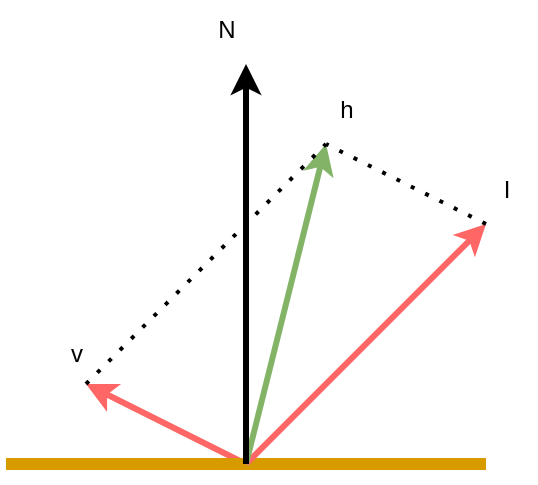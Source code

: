 <mxfile version="21.2.8" type="device">
  <diagram name="第 1 页" id="cfa7K3eRoZ7wl3YHQvLE">
    <mxGraphModel dx="525" dy="312" grid="1" gridSize="10" guides="1" tooltips="1" connect="1" arrows="1" fold="1" page="1" pageScale="1" pageWidth="827" pageHeight="1169" math="0" shadow="0">
      <root>
        <mxCell id="0" />
        <mxCell id="1" parent="0" />
        <mxCell id="WuzUjPwzap48s7y0L0xy-1" value="" style="endArrow=classic;html=1;strokeWidth=3;rounded=0;fillColor=#ffe6cc;strokeColor=#FF6666;" edge="1" parent="1">
          <mxGeometry width="50" height="50" relative="1" as="geometry">
            <mxPoint x="400" y="400" as="sourcePoint" />
            <mxPoint x="320" y="360" as="targetPoint" />
          </mxGeometry>
        </mxCell>
        <mxCell id="WuzUjPwzap48s7y0L0xy-2" value="" style="endArrow=none;html=1;rounded=0;strokeWidth=6;fillColor=#ffe6cc;strokeColor=#d79b00;" edge="1" parent="1">
          <mxGeometry width="50" height="50" relative="1" as="geometry">
            <mxPoint x="280" y="400" as="sourcePoint" />
            <mxPoint x="520" y="400" as="targetPoint" />
          </mxGeometry>
        </mxCell>
        <mxCell id="WuzUjPwzap48s7y0L0xy-3" value="" style="endArrow=classic;html=1;strokeWidth=3;rounded=0;fillColor=#f8cecc;strokeColor=#FF6666;" edge="1" parent="1">
          <mxGeometry width="50" height="50" relative="1" as="geometry">
            <mxPoint x="400" y="400" as="sourcePoint" />
            <mxPoint x="520" y="280" as="targetPoint" />
          </mxGeometry>
        </mxCell>
        <mxCell id="WuzUjPwzap48s7y0L0xy-4" value="" style="endArrow=classic;html=1;strokeWidth=3;rounded=0;fillColor=#d5e8d4;strokeColor=#82b366;" edge="1" parent="1">
          <mxGeometry width="50" height="50" relative="1" as="geometry">
            <mxPoint x="400" y="400" as="sourcePoint" />
            <mxPoint x="440" y="240" as="targetPoint" />
          </mxGeometry>
        </mxCell>
        <mxCell id="WuzUjPwzap48s7y0L0xy-5" value="" style="endArrow=classic;html=1;strokeWidth=3;rounded=0;fillColor=#ffe6cc;strokeColor=#000000;" edge="1" parent="1">
          <mxGeometry width="50" height="50" relative="1" as="geometry">
            <mxPoint x="400" y="400" as="sourcePoint" />
            <mxPoint x="400" y="200" as="targetPoint" />
          </mxGeometry>
        </mxCell>
        <mxCell id="WuzUjPwzap48s7y0L0xy-6" value="N" style="text;html=1;align=center;verticalAlign=middle;resizable=0;points=[];autosize=1;strokeColor=none;fillColor=none;" vertex="1" parent="1">
          <mxGeometry x="375" y="168" width="30" height="30" as="geometry" />
        </mxCell>
        <mxCell id="WuzUjPwzap48s7y0L0xy-7" value="h" style="text;html=1;align=center;verticalAlign=middle;resizable=0;points=[];autosize=1;strokeColor=none;fillColor=none;" vertex="1" parent="1">
          <mxGeometry x="435" y="208" width="30" height="30" as="geometry" />
        </mxCell>
        <mxCell id="WuzUjPwzap48s7y0L0xy-8" value="v" style="text;html=1;align=center;verticalAlign=middle;resizable=0;points=[];autosize=1;strokeColor=none;fillColor=none;" vertex="1" parent="1">
          <mxGeometry x="300" y="330" width="30" height="30" as="geometry" />
        </mxCell>
        <mxCell id="WuzUjPwzap48s7y0L0xy-9" value="I" style="text;html=1;align=center;verticalAlign=middle;resizable=0;points=[];autosize=1;strokeColor=none;fillColor=none;" vertex="1" parent="1">
          <mxGeometry x="515" y="248" width="30" height="30" as="geometry" />
        </mxCell>
        <mxCell id="WuzUjPwzap48s7y0L0xy-10" value="" style="endArrow=none;dashed=1;html=1;dashPattern=1 3;strokeWidth=2;rounded=0;" edge="1" parent="1">
          <mxGeometry width="50" height="50" relative="1" as="geometry">
            <mxPoint x="320" y="360" as="sourcePoint" />
            <mxPoint x="440" y="240" as="targetPoint" />
          </mxGeometry>
        </mxCell>
        <mxCell id="WuzUjPwzap48s7y0L0xy-11" value="" style="endArrow=none;dashed=1;html=1;dashPattern=1 3;strokeWidth=2;rounded=0;entryX=0.167;entryY=1.067;entryDx=0;entryDy=0;entryPerimeter=0;" edge="1" parent="1" target="WuzUjPwzap48s7y0L0xy-7">
          <mxGeometry width="50" height="50" relative="1" as="geometry">
            <mxPoint x="520" y="280" as="sourcePoint" />
            <mxPoint x="430" y="290" as="targetPoint" />
          </mxGeometry>
        </mxCell>
      </root>
    </mxGraphModel>
  </diagram>
</mxfile>
